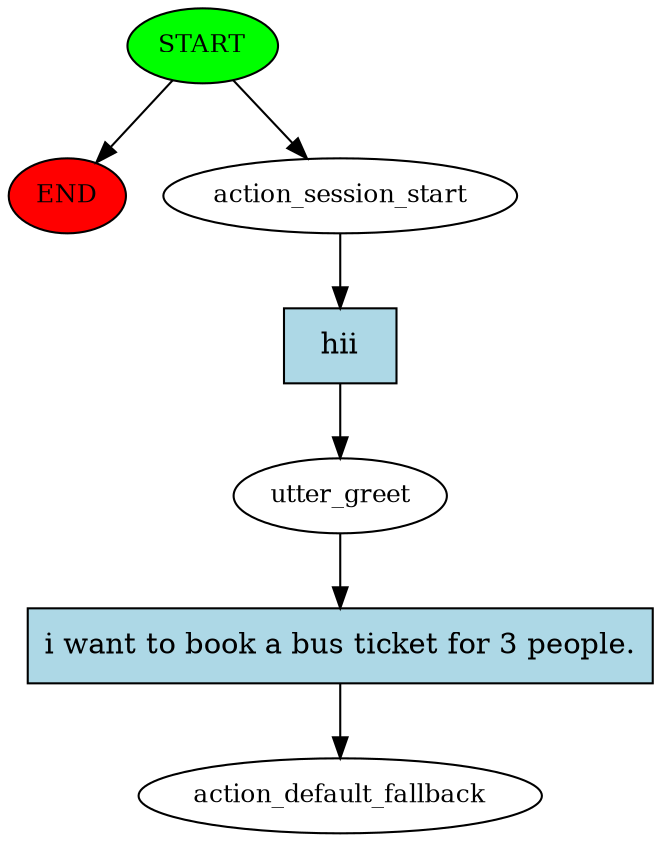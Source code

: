 digraph  {
0 [class="start active", fillcolor=green, fontsize=12, label=START, style=filled];
"-1" [class=end, fillcolor=red, fontsize=12, label=END, style=filled];
1 [class=active, fontsize=12, label=action_session_start];
2 [class=active, fontsize=12, label=utter_greet];
3 [class="dashed active", fontsize=12, label=action_default_fallback];
4 [class="intent active", fillcolor=lightblue, label=hii, shape=rect, style=filled];
5 [class="intent active", fillcolor=lightblue, label="i want to book a bus ticket for 3 people.", shape=rect, style=filled];
0 -> "-1"  [class="", key=NONE, label=""];
0 -> 1  [class=active, key=NONE, label=""];
1 -> 4  [class=active, key=0];
2 -> 5  [class=active, key=0];
4 -> 2  [class=active, key=0];
5 -> 3  [class=active, key=0];
}
